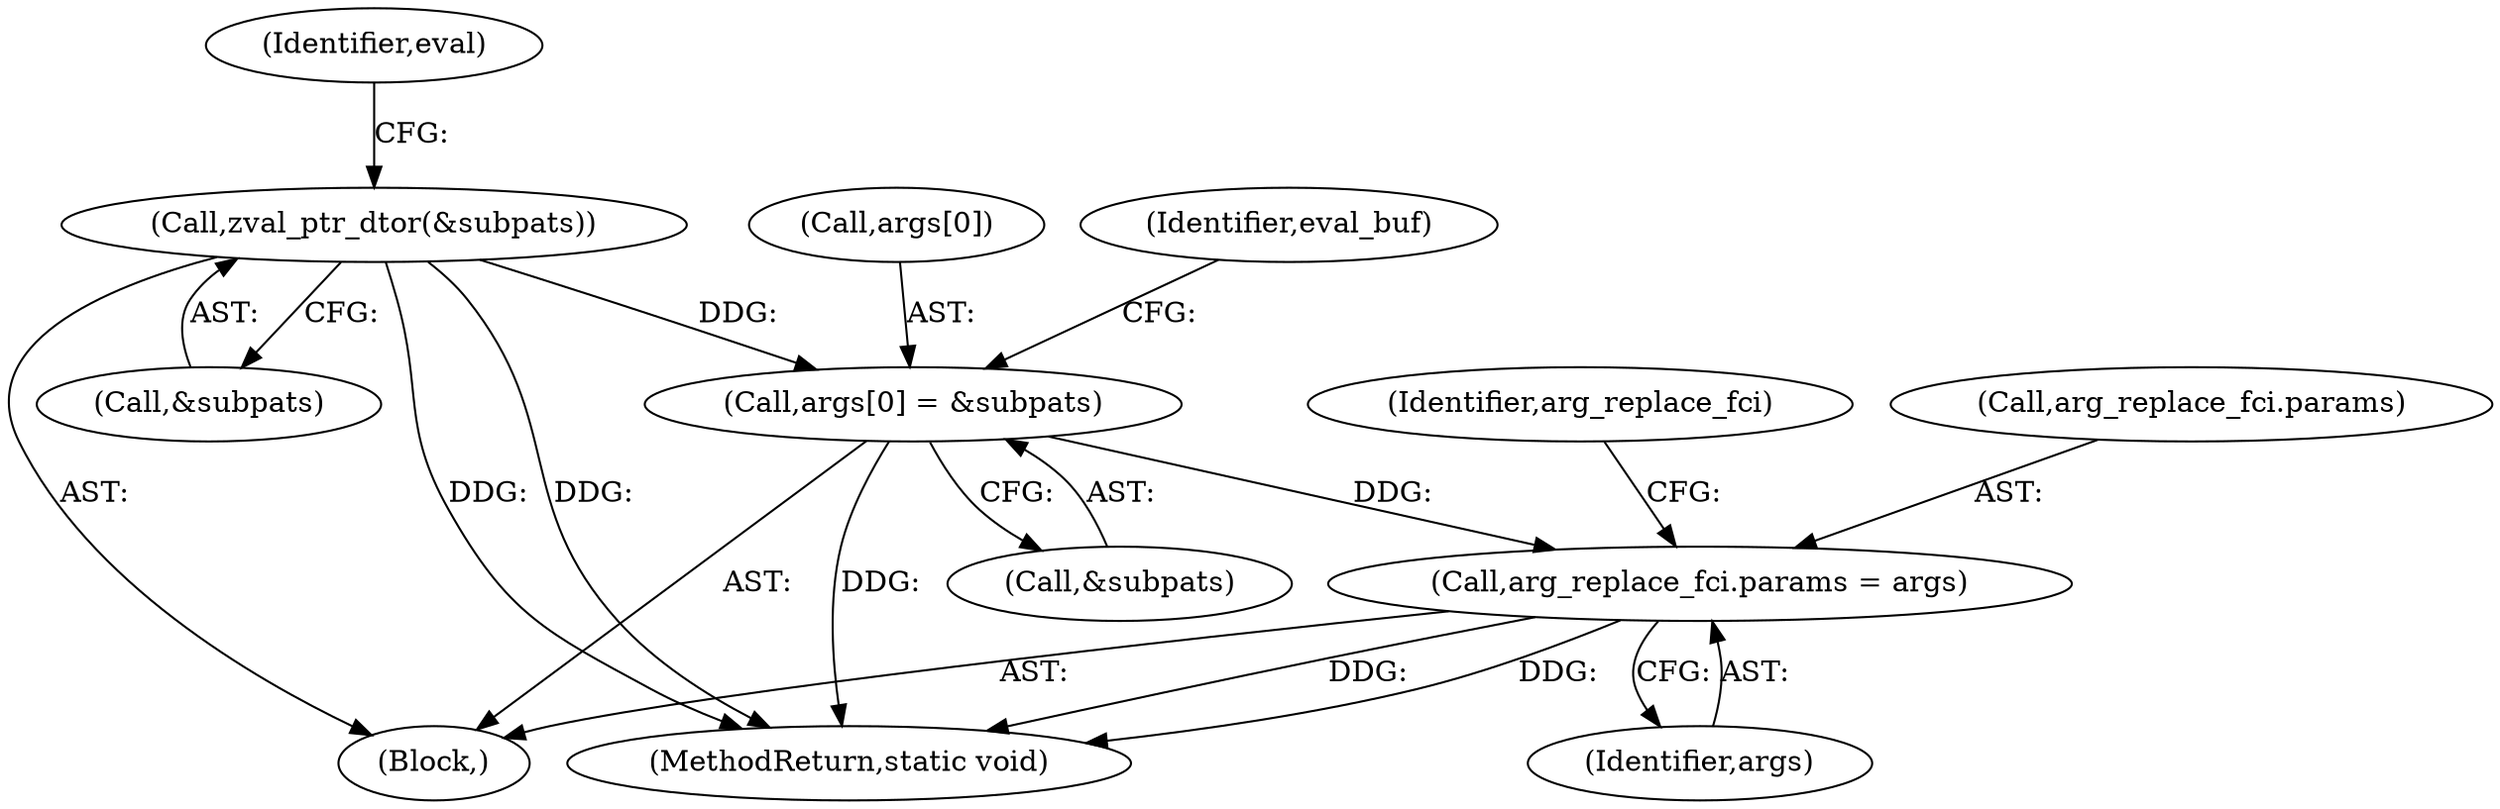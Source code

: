 digraph "0_php-src_5b597a2e5b28e2d5a52fc1be13f425f08f47cb62?w=1_1@array" {
"1000562" [label="(Call,args[0] = &subpats)"];
"1000606" [label="(Call,zval_ptr_dtor(&subpats))"];
"1000576" [label="(Call,arg_replace_fci.params = args)"];
"1000562" [label="(Call,args[0] = &subpats)"];
"1000617" [label="(Identifier,eval)"];
"1000517" [label="(Block,)"];
"1000570" [label="(Identifier,eval_buf)"];
"1000607" [label="(Call,&subpats)"];
"1000744" [label="(MethodReturn,static void)"];
"1000606" [label="(Call,zval_ptr_dtor(&subpats))"];
"1000566" [label="(Call,&subpats)"];
"1000563" [label="(Call,args[0])"];
"1000583" [label="(Identifier,arg_replace_fci)"];
"1000580" [label="(Identifier,args)"];
"1000576" [label="(Call,arg_replace_fci.params = args)"];
"1000577" [label="(Call,arg_replace_fci.params)"];
"1000562" -> "1000517"  [label="AST: "];
"1000562" -> "1000566"  [label="CFG: "];
"1000563" -> "1000562"  [label="AST: "];
"1000566" -> "1000562"  [label="AST: "];
"1000570" -> "1000562"  [label="CFG: "];
"1000562" -> "1000744"  [label="DDG: "];
"1000606" -> "1000562"  [label="DDG: "];
"1000562" -> "1000576"  [label="DDG: "];
"1000606" -> "1000517"  [label="AST: "];
"1000606" -> "1000607"  [label="CFG: "];
"1000607" -> "1000606"  [label="AST: "];
"1000617" -> "1000606"  [label="CFG: "];
"1000606" -> "1000744"  [label="DDG: "];
"1000606" -> "1000744"  [label="DDG: "];
"1000576" -> "1000517"  [label="AST: "];
"1000576" -> "1000580"  [label="CFG: "];
"1000577" -> "1000576"  [label="AST: "];
"1000580" -> "1000576"  [label="AST: "];
"1000583" -> "1000576"  [label="CFG: "];
"1000576" -> "1000744"  [label="DDG: "];
"1000576" -> "1000744"  [label="DDG: "];
}
